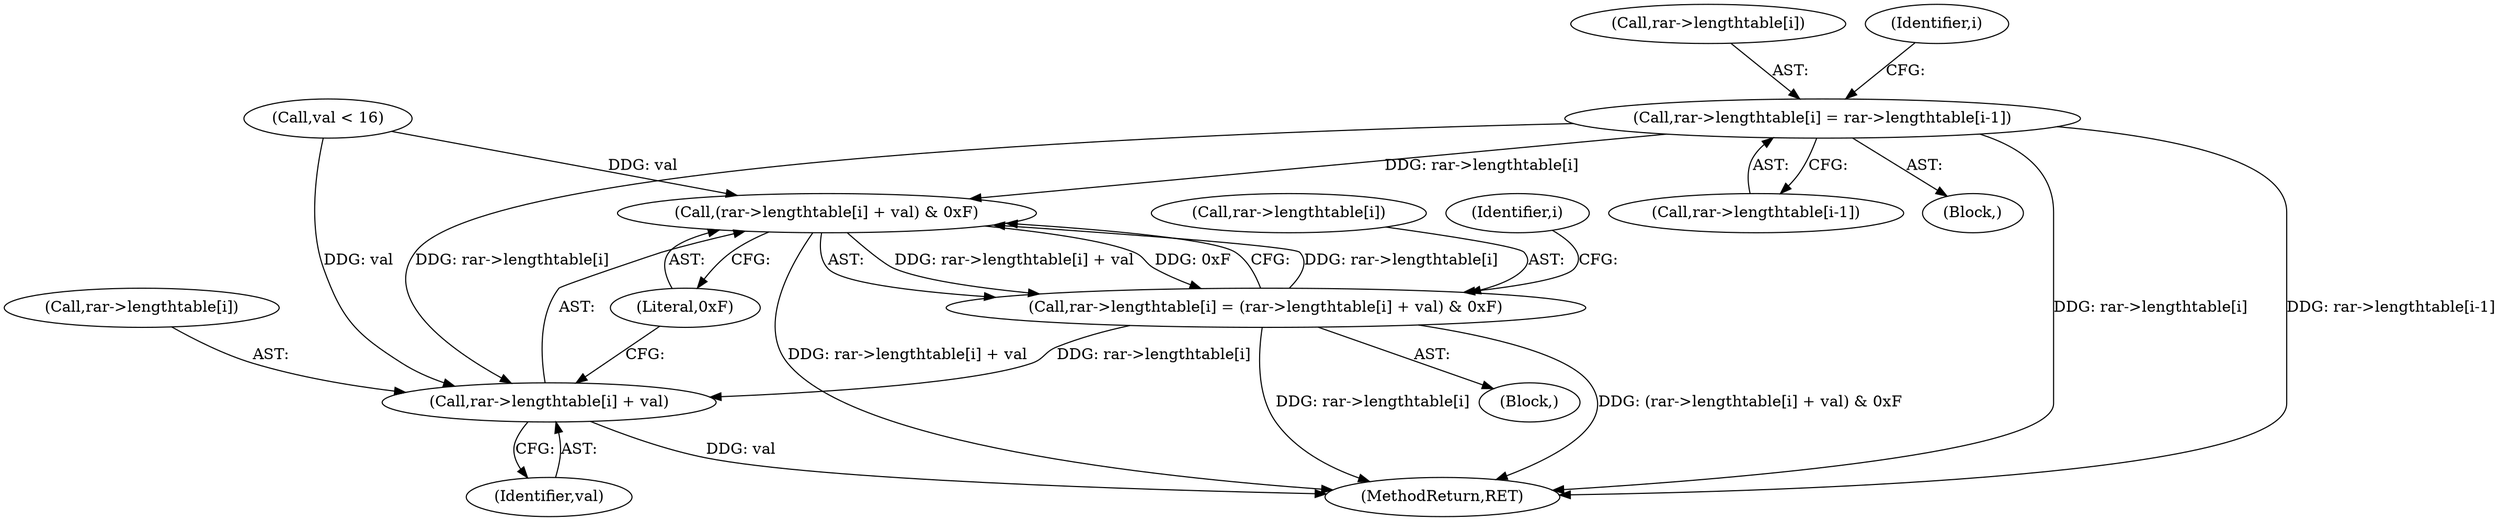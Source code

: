 digraph "0_libarchive_05caadc7eedbef471ac9610809ba683f0c698700@pointer" {
"1000709" [label="(Call,rar->lengthtable[i] = rar->lengthtable[i-1])"];
"1000597" [label="(Call,(rar->lengthtable[i] + val) & 0xF)"];
"1000591" [label="(Call,rar->lengthtable[i] = (rar->lengthtable[i] + val) & 0xF)"];
"1000598" [label="(Call,rar->lengthtable[i] + val)"];
"1000607" [label="(Identifier,i)"];
"1000599" [label="(Call,rar->lengthtable[i])"];
"1000715" [label="(Call,rar->lengthtable[i-1])"];
"1000605" [label="(Literal,0xF)"];
"1000592" [label="(Call,rar->lengthtable[i])"];
"1000604" [label="(Identifier,val)"];
"1000710" [label="(Call,rar->lengthtable[i])"];
"1000591" [label="(Call,rar->lengthtable[i] = (rar->lengthtable[i] + val) & 0xF)"];
"1000708" [label="(Block,)"];
"1000709" [label="(Call,rar->lengthtable[i] = rar->lengthtable[i-1])"];
"1001023" [label="(MethodReturn,RET)"];
"1000598" [label="(Call,rar->lengthtable[i] + val)"];
"1000590" [label="(Block,)"];
"1000597" [label="(Call,(rar->lengthtable[i] + val) & 0xF)"];
"1000587" [label="(Call,val < 16)"];
"1000723" [label="(Identifier,i)"];
"1000709" -> "1000708"  [label="AST: "];
"1000709" -> "1000715"  [label="CFG: "];
"1000710" -> "1000709"  [label="AST: "];
"1000715" -> "1000709"  [label="AST: "];
"1000723" -> "1000709"  [label="CFG: "];
"1000709" -> "1001023"  [label="DDG: rar->lengthtable[i-1]"];
"1000709" -> "1001023"  [label="DDG: rar->lengthtable[i]"];
"1000709" -> "1000597"  [label="DDG: rar->lengthtable[i]"];
"1000709" -> "1000598"  [label="DDG: rar->lengthtable[i]"];
"1000597" -> "1000591"  [label="AST: "];
"1000597" -> "1000605"  [label="CFG: "];
"1000598" -> "1000597"  [label="AST: "];
"1000605" -> "1000597"  [label="AST: "];
"1000591" -> "1000597"  [label="CFG: "];
"1000597" -> "1001023"  [label="DDG: rar->lengthtable[i] + val"];
"1000597" -> "1000591"  [label="DDG: rar->lengthtable[i] + val"];
"1000597" -> "1000591"  [label="DDG: 0xF"];
"1000591" -> "1000597"  [label="DDG: rar->lengthtable[i]"];
"1000587" -> "1000597"  [label="DDG: val"];
"1000591" -> "1000590"  [label="AST: "];
"1000592" -> "1000591"  [label="AST: "];
"1000607" -> "1000591"  [label="CFG: "];
"1000591" -> "1001023"  [label="DDG: (rar->lengthtable[i] + val) & 0xF"];
"1000591" -> "1001023"  [label="DDG: rar->lengthtable[i]"];
"1000591" -> "1000598"  [label="DDG: rar->lengthtable[i]"];
"1000598" -> "1000604"  [label="CFG: "];
"1000599" -> "1000598"  [label="AST: "];
"1000604" -> "1000598"  [label="AST: "];
"1000605" -> "1000598"  [label="CFG: "];
"1000598" -> "1001023"  [label="DDG: val"];
"1000587" -> "1000598"  [label="DDG: val"];
}

